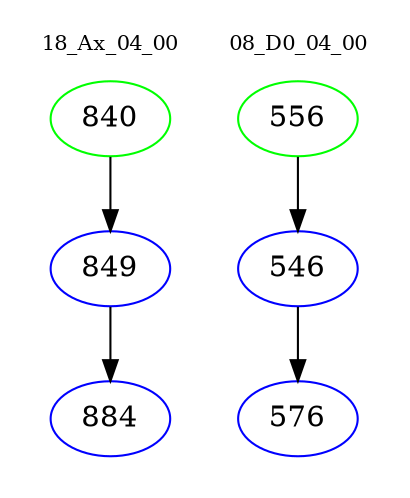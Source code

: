 digraph{
subgraph cluster_0 {
color = white
label = "18_Ax_04_00";
fontsize=10;
T0_840 [label="840", color="green"]
T0_840 -> T0_849 [color="black"]
T0_849 [label="849", color="blue"]
T0_849 -> T0_884 [color="black"]
T0_884 [label="884", color="blue"]
}
subgraph cluster_1 {
color = white
label = "08_D0_04_00";
fontsize=10;
T1_556 [label="556", color="green"]
T1_556 -> T1_546 [color="black"]
T1_546 [label="546", color="blue"]
T1_546 -> T1_576 [color="black"]
T1_576 [label="576", color="blue"]
}
}

